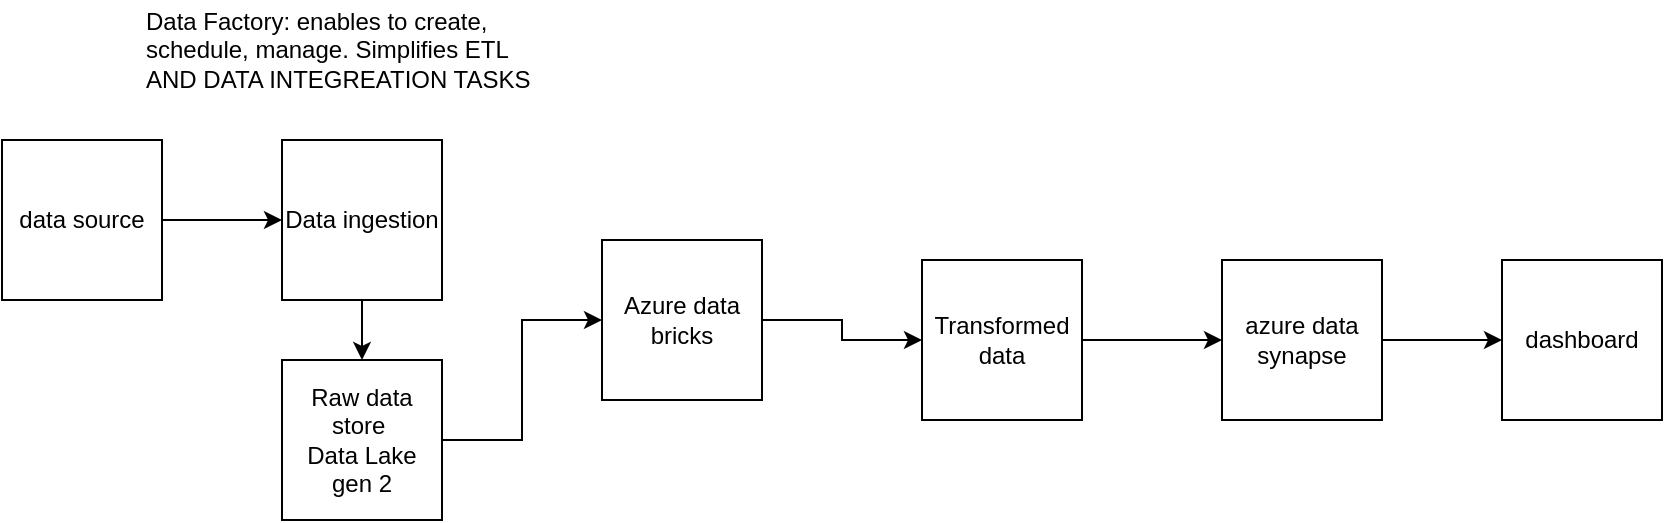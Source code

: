 <mxfile version="23.0.2" type="device">
  <diagram id="C5RBs43oDa-KdzZeNtuy" name="Page-1">
    <mxGraphModel dx="1002" dy="569" grid="1" gridSize="10" guides="1" tooltips="1" connect="1" arrows="1" fold="1" page="1" pageScale="1" pageWidth="827" pageHeight="1169" math="0" shadow="0">
      <root>
        <mxCell id="WIyWlLk6GJQsqaUBKTNV-0" />
        <mxCell id="WIyWlLk6GJQsqaUBKTNV-1" parent="WIyWlLk6GJQsqaUBKTNV-0" />
        <mxCell id="jqN54qzZs661Mx_3aP5O-7" value="" style="edgeStyle=orthogonalEdgeStyle;rounded=0;orthogonalLoop=1;jettySize=auto;html=1;" edge="1" parent="WIyWlLk6GJQsqaUBKTNV-1" source="jqN54qzZs661Mx_3aP5O-0" target="jqN54qzZs661Mx_3aP5O-1">
          <mxGeometry relative="1" as="geometry" />
        </mxCell>
        <mxCell id="jqN54qzZs661Mx_3aP5O-0" value="data source" style="whiteSpace=wrap;html=1;aspect=fixed;" vertex="1" parent="WIyWlLk6GJQsqaUBKTNV-1">
          <mxGeometry x="90" y="80" width="80" height="80" as="geometry" />
        </mxCell>
        <mxCell id="jqN54qzZs661Mx_3aP5O-8" value="" style="edgeStyle=orthogonalEdgeStyle;rounded=0;orthogonalLoop=1;jettySize=auto;html=1;" edge="1" parent="WIyWlLk6GJQsqaUBKTNV-1" source="jqN54qzZs661Mx_3aP5O-1" target="jqN54qzZs661Mx_3aP5O-2">
          <mxGeometry relative="1" as="geometry" />
        </mxCell>
        <mxCell id="jqN54qzZs661Mx_3aP5O-1" value="Data ingestion" style="whiteSpace=wrap;html=1;aspect=fixed;" vertex="1" parent="WIyWlLk6GJQsqaUBKTNV-1">
          <mxGeometry x="230" y="80" width="80" height="80" as="geometry" />
        </mxCell>
        <mxCell id="jqN54qzZs661Mx_3aP5O-9" value="" style="edgeStyle=orthogonalEdgeStyle;rounded=0;orthogonalLoop=1;jettySize=auto;html=1;" edge="1" parent="WIyWlLk6GJQsqaUBKTNV-1" source="jqN54qzZs661Mx_3aP5O-2" target="jqN54qzZs661Mx_3aP5O-3">
          <mxGeometry relative="1" as="geometry" />
        </mxCell>
        <mxCell id="jqN54qzZs661Mx_3aP5O-2" value="Raw data store&amp;nbsp;&lt;br&gt;Data Lake gen 2" style="whiteSpace=wrap;html=1;aspect=fixed;" vertex="1" parent="WIyWlLk6GJQsqaUBKTNV-1">
          <mxGeometry x="230" y="190" width="80" height="80" as="geometry" />
        </mxCell>
        <mxCell id="jqN54qzZs661Mx_3aP5O-10" value="" style="edgeStyle=orthogonalEdgeStyle;rounded=0;orthogonalLoop=1;jettySize=auto;html=1;" edge="1" parent="WIyWlLk6GJQsqaUBKTNV-1" source="jqN54qzZs661Mx_3aP5O-3" target="jqN54qzZs661Mx_3aP5O-4">
          <mxGeometry relative="1" as="geometry" />
        </mxCell>
        <mxCell id="jqN54qzZs661Mx_3aP5O-3" value="Azure data bricks" style="whiteSpace=wrap;html=1;aspect=fixed;" vertex="1" parent="WIyWlLk6GJQsqaUBKTNV-1">
          <mxGeometry x="390" y="130" width="80" height="80" as="geometry" />
        </mxCell>
        <mxCell id="jqN54qzZs661Mx_3aP5O-11" value="" style="edgeStyle=orthogonalEdgeStyle;rounded=0;orthogonalLoop=1;jettySize=auto;html=1;" edge="1" parent="WIyWlLk6GJQsqaUBKTNV-1" source="jqN54qzZs661Mx_3aP5O-4" target="jqN54qzZs661Mx_3aP5O-5">
          <mxGeometry relative="1" as="geometry" />
        </mxCell>
        <mxCell id="jqN54qzZs661Mx_3aP5O-4" value="Transformed data" style="whiteSpace=wrap;html=1;aspect=fixed;" vertex="1" parent="WIyWlLk6GJQsqaUBKTNV-1">
          <mxGeometry x="550" y="140" width="80" height="80" as="geometry" />
        </mxCell>
        <mxCell id="jqN54qzZs661Mx_3aP5O-12" value="" style="edgeStyle=orthogonalEdgeStyle;rounded=0;orthogonalLoop=1;jettySize=auto;html=1;" edge="1" parent="WIyWlLk6GJQsqaUBKTNV-1" source="jqN54qzZs661Mx_3aP5O-5" target="jqN54qzZs661Mx_3aP5O-6">
          <mxGeometry relative="1" as="geometry" />
        </mxCell>
        <mxCell id="jqN54qzZs661Mx_3aP5O-5" value="azure data synapse" style="whiteSpace=wrap;html=1;aspect=fixed;" vertex="1" parent="WIyWlLk6GJQsqaUBKTNV-1">
          <mxGeometry x="700" y="140" width="80" height="80" as="geometry" />
        </mxCell>
        <mxCell id="jqN54qzZs661Mx_3aP5O-6" value="dashboard" style="whiteSpace=wrap;html=1;aspect=fixed;" vertex="1" parent="WIyWlLk6GJQsqaUBKTNV-1">
          <mxGeometry x="840" y="140" width="80" height="80" as="geometry" />
        </mxCell>
        <mxCell id="jqN54qzZs661Mx_3aP5O-13" value="Data Factory: enables to create, schedule, manage. Simplifies&amp;nbsp;ETL AND DATA INTEGREATION TASKS" style="text;html=1;strokeColor=none;fillColor=none;align=left;verticalAlign=middle;whiteSpace=wrap;rounded=0;" vertex="1" parent="WIyWlLk6GJQsqaUBKTNV-1">
          <mxGeometry x="160" y="10" width="200" height="50" as="geometry" />
        </mxCell>
      </root>
    </mxGraphModel>
  </diagram>
</mxfile>

